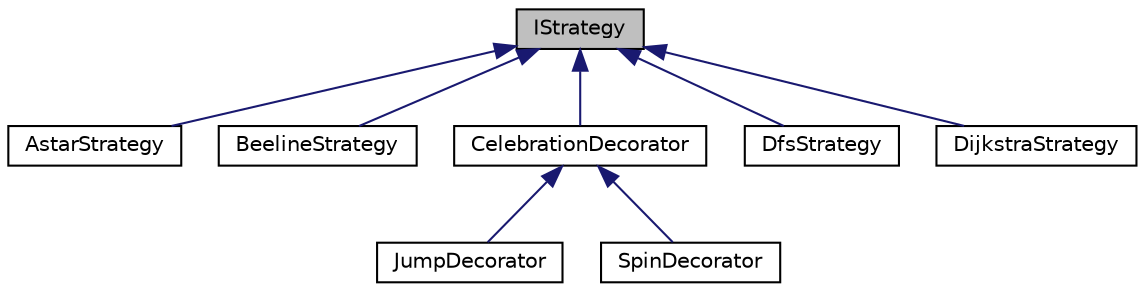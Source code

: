 digraph "IStrategy"
{
 // LATEX_PDF_SIZE
  edge [fontname="Helvetica",fontsize="10",labelfontname="Helvetica",labelfontsize="10"];
  node [fontname="Helvetica",fontsize="10",shape=record];
  Node1 [label="IStrategy",height=0.2,width=0.4,color="black", fillcolor="grey75", style="filled", fontcolor="black",tooltip="Strategy (routing) class."];
  Node1 -> Node2 [dir="back",color="midnightblue",fontsize="10",style="solid",fontname="Helvetica"];
  Node2 [label="AstarStrategy",height=0.2,width=0.4,color="black", fillcolor="white", style="filled",URL="$classAstarStrategy.html",tooltip="this class inhertis from the IStrategy class and is responsible for generating the beeline that the d..."];
  Node1 -> Node3 [dir="back",color="midnightblue",fontsize="10",style="solid",fontname="Helvetica"];
  Node3 [label="BeelineStrategy",height=0.2,width=0.4,color="black", fillcolor="white", style="filled",URL="$classBeelineStrategy.html",tooltip="this class inhertis from the IStrategy class and is responsible for generating the beeline that the d..."];
  Node1 -> Node4 [dir="back",color="midnightblue",fontsize="10",style="solid",fontname="Helvetica"];
  Node4 [label="CelebrationDecorator",height=0.2,width=0.4,color="black", fillcolor="white", style="filled",URL="$classCelebrationDecorator.html",tooltip="Celebration decorator class."];
  Node4 -> Node5 [dir="back",color="midnightblue",fontsize="10",style="solid",fontname="Helvetica"];
  Node5 [label="JumpDecorator",height=0.2,width=0.4,color="black", fillcolor="white", style="filled",URL="$classJumpDecorator.html",tooltip="Jump decorator class."];
  Node4 -> Node6 [dir="back",color="midnightblue",fontsize="10",style="solid",fontname="Helvetica"];
  Node6 [label="SpinDecorator",height=0.2,width=0.4,color="black", fillcolor="white", style="filled",URL="$classSpinDecorator.html",tooltip="Spin decorator class."];
  Node1 -> Node7 [dir="back",color="midnightblue",fontsize="10",style="solid",fontname="Helvetica"];
  Node7 [label="DfsStrategy",height=0.2,width=0.4,color="black", fillcolor="white", style="filled",URL="$classDfsStrategy.html",tooltip="this class inhertis from the IStrategy class and is responsible for generating the beeline that the d..."];
  Node1 -> Node8 [dir="back",color="midnightblue",fontsize="10",style="solid",fontname="Helvetica"];
  Node8 [label="DijkstraStrategy",height=0.2,width=0.4,color="black", fillcolor="white", style="filled",URL="$classDijkstraStrategy.html",tooltip="this class inhertis from the IStrategy class and is responsible for generating the beeline that the d..."];
}
